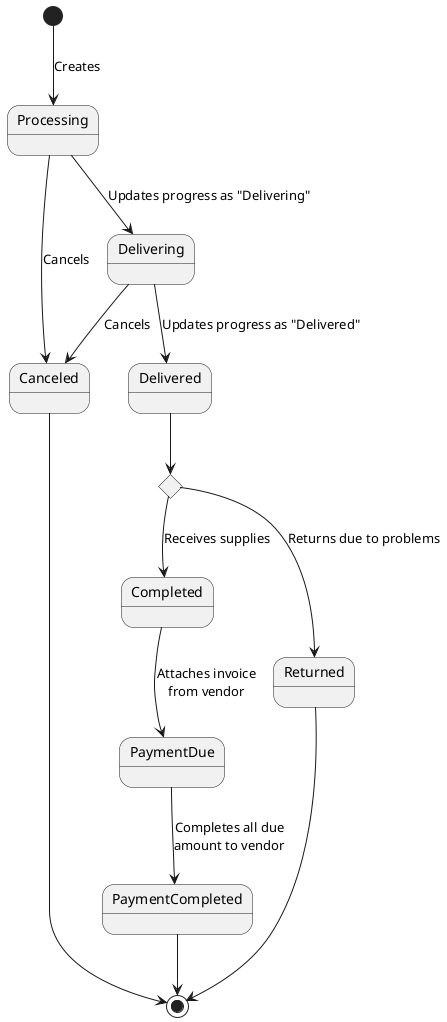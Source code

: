 @startuml purchase-order

[*] --> Processing : Creates
Processing --> Canceled : Cancels
Processing --> Delivering : Updates progress as "Delivering"
Delivering --> Delivered : Updates progress as "Delivered"
Delivering --> Canceled : Cancels

state check <<choice>>
Delivered --> check
check --> Completed : Receives supplies
check --> Returned : Returns due to problems
Returned --> [*]

Completed --> PaymentDue : Attaches invoice\nfrom vendor
PaymentDue --> PaymentCompleted : Completes all due\namount to vendor
PaymentCompleted --> [*]

Canceled --> [*]
@enduml